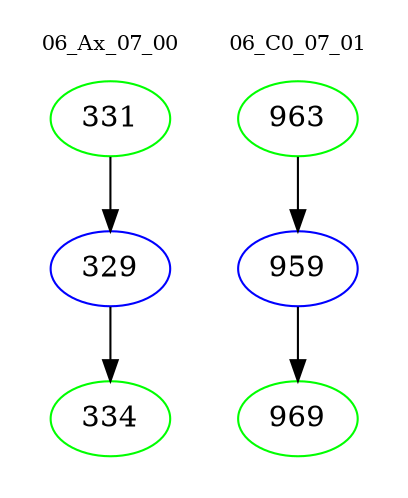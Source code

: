 digraph{
subgraph cluster_0 {
color = white
label = "06_Ax_07_00";
fontsize=10;
T0_331 [label="331", color="green"]
T0_331 -> T0_329 [color="black"]
T0_329 [label="329", color="blue"]
T0_329 -> T0_334 [color="black"]
T0_334 [label="334", color="green"]
}
subgraph cluster_1 {
color = white
label = "06_C0_07_01";
fontsize=10;
T1_963 [label="963", color="green"]
T1_963 -> T1_959 [color="black"]
T1_959 [label="959", color="blue"]
T1_959 -> T1_969 [color="black"]
T1_969 [label="969", color="green"]
}
}
